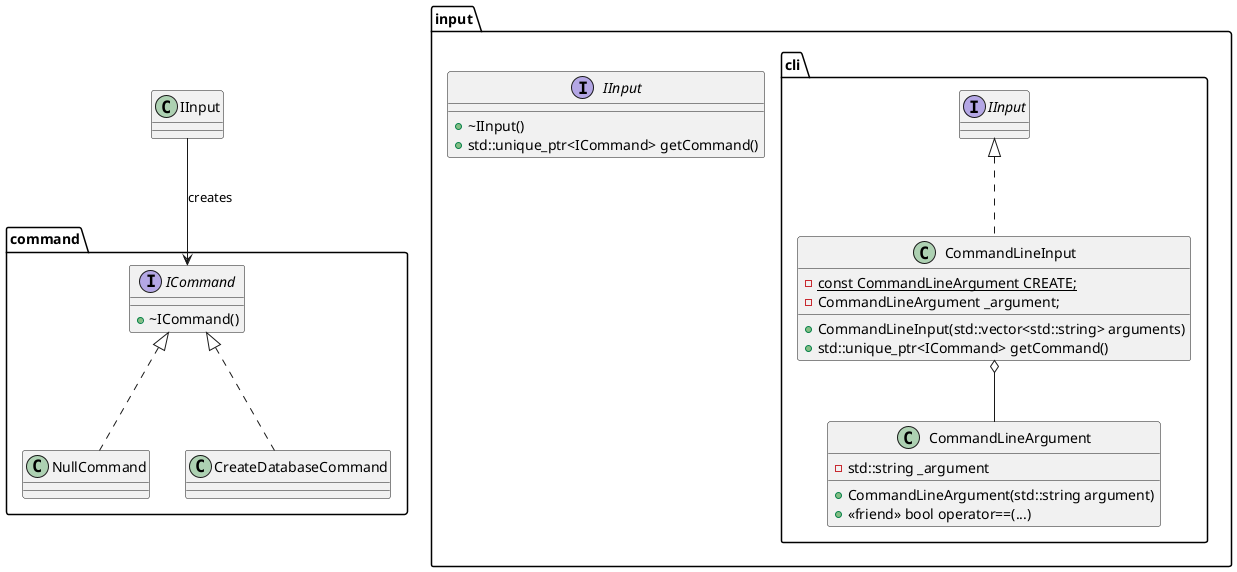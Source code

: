 @startuml
package command {
  interface ICommand {
    +~ICommand()
  }
  class NullCommand implements ICommand
  class CreateDatabaseCommand implements ICommand
}

package input {
  interface IInput {
    +~IInput()
    +std::unique_ptr<ICommand> getCommand()
  }
  package cli {
    class CommandLineArgument {
      +CommandLineArgument(std::string argument)
      +<<friend>> bool operator==(...)
      -std::string _argument
    }
    class CommandLineInput implements IInput {
      +CommandLineInput(std::vector<std::string> arguments)
      +std::unique_ptr<ICommand> getCommand()
      -{static} const CommandLineArgument CREATE;
      -CommandLineArgument _argument;
    }
    CommandLineInput o-- CommandLineArgument
  }
}

IInput --> ICommand : creates
@enduml
